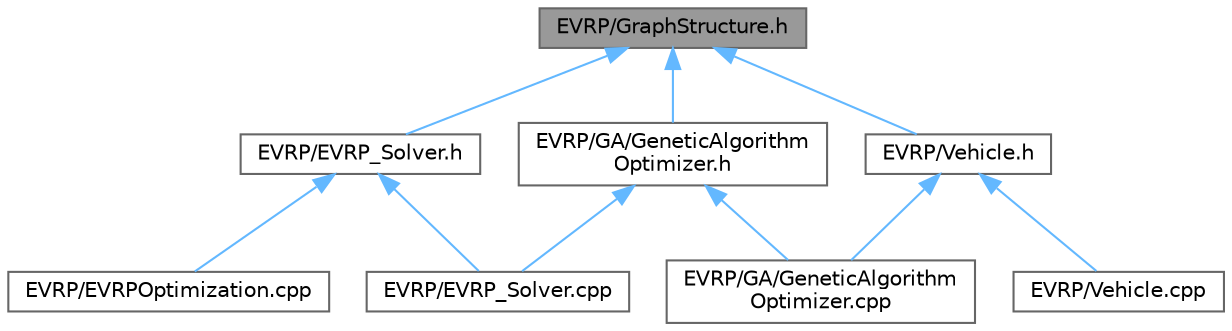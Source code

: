 digraph "EVRP/GraphStructure.h"
{
 // LATEX_PDF_SIZE
  bgcolor="transparent";
  edge [fontname=Helvetica,fontsize=10,labelfontname=Helvetica,labelfontsize=10];
  node [fontname=Helvetica,fontsize=10,shape=box,height=0.2,width=0.4];
  Node1 [id="Node000001",label="EVRP/GraphStructure.h",height=0.2,width=0.4,color="gray40", fillcolor="grey60", style="filled", fontcolor="black",tooltip=" "];
  Node1 -> Node2 [id="edge1_Node000001_Node000002",dir="back",color="steelblue1",style="solid",tooltip=" "];
  Node2 [id="Node000002",label="EVRP/EVRP_Solver.h",height=0.2,width=0.4,color="grey40", fillcolor="white", style="filled",URL="$_e_v_r_p___solver_8h.html",tooltip=" "];
  Node2 -> Node3 [id="edge2_Node000002_Node000003",dir="back",color="steelblue1",style="solid",tooltip=" "];
  Node3 [id="Node000003",label="EVRP/EVRPOptimization.cpp",height=0.2,width=0.4,color="grey40", fillcolor="white", style="filled",URL="$_e_v_r_p_optimization_8cpp.html",tooltip=" "];
  Node2 -> Node4 [id="edge3_Node000002_Node000004",dir="back",color="steelblue1",style="solid",tooltip=" "];
  Node4 [id="Node000004",label="EVRP/EVRP_Solver.cpp",height=0.2,width=0.4,color="grey40", fillcolor="white", style="filled",URL="$_e_v_r_p___solver_8cpp.html",tooltip=" "];
  Node1 -> Node5 [id="edge4_Node000001_Node000005",dir="back",color="steelblue1",style="solid",tooltip=" "];
  Node5 [id="Node000005",label="EVRP/GA/GeneticAlgorithm\lOptimizer.h",height=0.2,width=0.4,color="grey40", fillcolor="white", style="filled",URL="$_genetic_algorithm_optimizer_8h.html",tooltip=" "];
  Node5 -> Node4 [id="edge5_Node000005_Node000004",dir="back",color="steelblue1",style="solid",tooltip=" "];
  Node5 -> Node6 [id="edge6_Node000005_Node000006",dir="back",color="steelblue1",style="solid",tooltip=" "];
  Node6 [id="Node000006",label="EVRP/GA/GeneticAlgorithm\lOptimizer.cpp",height=0.2,width=0.4,color="grey40", fillcolor="white", style="filled",URL="$_genetic_algorithm_optimizer_8cpp.html",tooltip=" "];
  Node1 -> Node7 [id="edge7_Node000001_Node000007",dir="back",color="steelblue1",style="solid",tooltip=" "];
  Node7 [id="Node000007",label="EVRP/Vehicle.h",height=0.2,width=0.4,color="grey40", fillcolor="white", style="filled",URL="$_vehicle_8h.html",tooltip=" "];
  Node7 -> Node6 [id="edge8_Node000007_Node000006",dir="back",color="steelblue1",style="solid",tooltip=" "];
  Node7 -> Node8 [id="edge9_Node000007_Node000008",dir="back",color="steelblue1",style="solid",tooltip=" "];
  Node8 [id="Node000008",label="EVRP/Vehicle.cpp",height=0.2,width=0.4,color="grey40", fillcolor="white", style="filled",URL="$_vehicle_8cpp.html",tooltip=" "];
}
